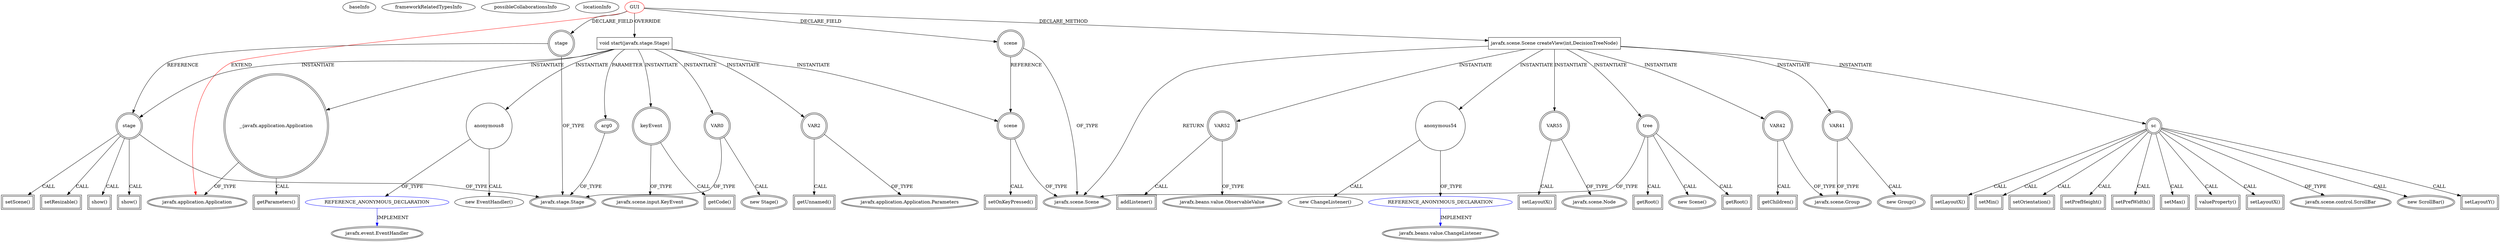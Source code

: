 digraph {
baseInfo[graphId=3361,category="extension_graph",isAnonymous=false,possibleRelation=true]
frameworkRelatedTypesInfo[0="javafx.application.Application"]
possibleCollaborationsInfo[0="3361~CLIENT_METHOD_DECLARATION-INSTANTIATION-~javafx.application.Application ~javafx.beans.value.ChangeListener ~false~true",1="3361~OVERRIDING_METHOD_DECLARATION-INSTANTIATION-~javafx.application.Application ~javafx.event.EventHandler ~false~true"]
locationInfo[projectName="jonestheman-AD4.3-4.2-",filePath="/jonestheman-AD4.3-4.2-/AD4.3-4.2--master/src/GUI.java",contextSignature="GUI",graphId="3361"]
0[label="GUI",vertexType="ROOT_CLIENT_CLASS_DECLARATION",isFrameworkType=false,color=red]
1[label="javafx.application.Application",vertexType="FRAMEWORK_CLASS_TYPE",isFrameworkType=true,peripheries=2]
2[label="scene",vertexType="FIELD_DECLARATION",isFrameworkType=true,peripheries=2,shape=circle]
3[label="javafx.scene.Scene",vertexType="FRAMEWORK_CLASS_TYPE",isFrameworkType=true,peripheries=2]
4[label="stage",vertexType="FIELD_DECLARATION",isFrameworkType=true,peripheries=2,shape=circle]
5[label="javafx.stage.Stage",vertexType="FRAMEWORK_CLASS_TYPE",isFrameworkType=true,peripheries=2]
6[label="void start(javafx.stage.Stage)",vertexType="OVERRIDING_METHOD_DECLARATION",isFrameworkType=false,shape=box]
7[label="arg0",vertexType="PARAMETER_DECLARATION",isFrameworkType=true,peripheries=2]
10[label="VAR0",vertexType="VARIABLE_EXPRESION",isFrameworkType=true,peripheries=2,shape=circle]
9[label="new Stage()",vertexType="CONSTRUCTOR_CALL",isFrameworkType=true,peripheries=2]
12[label="stage",vertexType="VARIABLE_EXPRESION",isFrameworkType=true,peripheries=2,shape=circle]
13[label="show()",vertexType="INSIDE_CALL",isFrameworkType=true,peripheries=2,shape=box]
15[label="VAR2",vertexType="VARIABLE_EXPRESION",isFrameworkType=true,peripheries=2,shape=circle]
17[label="javafx.application.Application.Parameters",vertexType="FRAMEWORK_CLASS_TYPE",isFrameworkType=true,peripheries=2]
16[label="getUnnamed()",vertexType="INSIDE_CALL",isFrameworkType=true,peripheries=2,shape=box]
18[label="_:javafx.application.Application",vertexType="VARIABLE_EXPRESION",isFrameworkType=true,peripheries=2,shape=circle]
19[label="getParameters()",vertexType="INSIDE_CALL",isFrameworkType=true,peripheries=2,shape=box]
22[label="setScene()",vertexType="INSIDE_CALL",isFrameworkType=true,peripheries=2,shape=box]
24[label="setResizable()",vertexType="INSIDE_CALL",isFrameworkType=true,peripheries=2,shape=box]
26[label="show()",vertexType="INSIDE_CALL",isFrameworkType=true,peripheries=2,shape=box]
27[label="scene",vertexType="VARIABLE_EXPRESION",isFrameworkType=true,peripheries=2,shape=circle]
28[label="setOnKeyPressed()",vertexType="INSIDE_CALL",isFrameworkType=true,peripheries=2,shape=box]
31[label="anonymous8",vertexType="VARIABLE_EXPRESION",isFrameworkType=false,shape=circle]
32[label="REFERENCE_ANONYMOUS_DECLARATION",vertexType="REFERENCE_ANONYMOUS_DECLARATION",isFrameworkType=false,color=blue]
33[label="javafx.event.EventHandler",vertexType="FRAMEWORK_INTERFACE_TYPE",isFrameworkType=true,peripheries=2]
30[label="new EventHandler()",vertexType="CONSTRUCTOR_CALL",isFrameworkType=false]
34[label="keyEvent",vertexType="VARIABLE_EXPRESION",isFrameworkType=true,peripheries=2,shape=circle]
36[label="javafx.scene.input.KeyEvent",vertexType="FRAMEWORK_CLASS_TYPE",isFrameworkType=true,peripheries=2]
35[label="getCode()",vertexType="INSIDE_CALL",isFrameworkType=true,peripheries=2,shape=box]
125[label="javafx.scene.Scene createView(int,DecisionTreeNode)",vertexType="CLIENT_METHOD_DECLARATION",isFrameworkType=false,shape=box]
128[label="tree",vertexType="VARIABLE_EXPRESION",isFrameworkType=true,peripheries=2,shape=circle]
127[label="new Scene()",vertexType="CONSTRUCTOR_CALL",isFrameworkType=true,peripheries=2]
131[label="VAR41",vertexType="VARIABLE_EXPRESION",isFrameworkType=true,peripheries=2,shape=circle]
132[label="javafx.scene.Group",vertexType="FRAMEWORK_CLASS_TYPE",isFrameworkType=true,peripheries=2]
130[label="new Group()",vertexType="CONSTRUCTOR_CALL",isFrameworkType=true,peripheries=2]
133[label="VAR42",vertexType="VARIABLE_EXPRESION",isFrameworkType=true,peripheries=2,shape=circle]
134[label="getChildren()",vertexType="INSIDE_CALL",isFrameworkType=true,peripheries=2,shape=box]
137[label="getRoot()",vertexType="INSIDE_CALL",isFrameworkType=true,peripheries=2,shape=box]
139[label="sc",vertexType="VARIABLE_EXPRESION",isFrameworkType=true,peripheries=2,shape=circle]
140[label="javafx.scene.control.ScrollBar",vertexType="FRAMEWORK_CLASS_TYPE",isFrameworkType=true,peripheries=2]
138[label="new ScrollBar()",vertexType="CONSTRUCTOR_CALL",isFrameworkType=true,peripheries=2]
142[label="setLayoutY()",vertexType="INSIDE_CALL",isFrameworkType=true,peripheries=2,shape=box]
144[label="setLayoutX()",vertexType="INSIDE_CALL",isFrameworkType=true,peripheries=2,shape=box]
146[label="setMin()",vertexType="INSIDE_CALL",isFrameworkType=true,peripheries=2,shape=box]
148[label="setOrientation()",vertexType="INSIDE_CALL",isFrameworkType=true,peripheries=2,shape=box]
150[label="setPrefHeight()",vertexType="INSIDE_CALL",isFrameworkType=true,peripheries=2,shape=box]
152[label="setPrefWidth()",vertexType="INSIDE_CALL",isFrameworkType=true,peripheries=2,shape=box]
154[label="setMax()",vertexType="INSIDE_CALL",isFrameworkType=true,peripheries=2,shape=box]
155[label="VAR52",vertexType="VARIABLE_EXPRESION",isFrameworkType=true,peripheries=2,shape=circle]
157[label="javafx.beans.value.ObservableValue",vertexType="FRAMEWORK_INTERFACE_TYPE",isFrameworkType=true,peripheries=2]
156[label="addListener()",vertexType="INSIDE_CALL",isFrameworkType=true,peripheries=2,shape=box]
159[label="valueProperty()",vertexType="INSIDE_CALL",isFrameworkType=true,peripheries=2,shape=box]
161[label="anonymous54",vertexType="VARIABLE_EXPRESION",isFrameworkType=false,shape=circle]
162[label="REFERENCE_ANONYMOUS_DECLARATION",vertexType="REFERENCE_ANONYMOUS_DECLARATION",isFrameworkType=false,color=blue]
163[label="javafx.beans.value.ChangeListener",vertexType="FRAMEWORK_INTERFACE_TYPE",isFrameworkType=true,peripheries=2]
160[label="new ChangeListener()",vertexType="CONSTRUCTOR_CALL",isFrameworkType=false]
164[label="VAR55",vertexType="VARIABLE_EXPRESION",isFrameworkType=true,peripheries=2,shape=circle]
166[label="javafx.scene.Node",vertexType="FRAMEWORK_CLASS_TYPE",isFrameworkType=true,peripheries=2]
165[label="setLayoutX()",vertexType="INSIDE_CALL",isFrameworkType=true,peripheries=2,shape=box]
168[label="getRoot()",vertexType="INSIDE_CALL",isFrameworkType=true,peripheries=2,shape=box]
170[label="setLayoutX()",vertexType="INSIDE_CALL",isFrameworkType=true,peripheries=2,shape=box]
0->1[label="EXTEND",color=red]
0->2[label="DECLARE_FIELD"]
2->3[label="OF_TYPE"]
0->4[label="DECLARE_FIELD"]
4->5[label="OF_TYPE"]
0->6[label="OVERRIDE"]
7->5[label="OF_TYPE"]
6->7[label="PARAMETER"]
6->10[label="INSTANTIATE"]
10->5[label="OF_TYPE"]
10->9[label="CALL"]
6->12[label="INSTANTIATE"]
4->12[label="REFERENCE"]
12->5[label="OF_TYPE"]
12->13[label="CALL"]
6->15[label="INSTANTIATE"]
15->17[label="OF_TYPE"]
15->16[label="CALL"]
6->18[label="INSTANTIATE"]
18->1[label="OF_TYPE"]
18->19[label="CALL"]
12->22[label="CALL"]
12->24[label="CALL"]
12->26[label="CALL"]
6->27[label="INSTANTIATE"]
2->27[label="REFERENCE"]
27->3[label="OF_TYPE"]
27->28[label="CALL"]
6->31[label="INSTANTIATE"]
32->33[label="IMPLEMENT",color=blue]
31->32[label="OF_TYPE"]
31->30[label="CALL"]
6->34[label="INSTANTIATE"]
34->36[label="OF_TYPE"]
34->35[label="CALL"]
0->125[label="DECLARE_METHOD"]
125->3[label="RETURN"]
125->128[label="INSTANTIATE"]
128->3[label="OF_TYPE"]
128->127[label="CALL"]
125->131[label="INSTANTIATE"]
131->132[label="OF_TYPE"]
131->130[label="CALL"]
125->133[label="INSTANTIATE"]
133->132[label="OF_TYPE"]
133->134[label="CALL"]
128->137[label="CALL"]
125->139[label="INSTANTIATE"]
139->140[label="OF_TYPE"]
139->138[label="CALL"]
139->142[label="CALL"]
139->144[label="CALL"]
139->146[label="CALL"]
139->148[label="CALL"]
139->150[label="CALL"]
139->152[label="CALL"]
139->154[label="CALL"]
125->155[label="INSTANTIATE"]
155->157[label="OF_TYPE"]
155->156[label="CALL"]
139->159[label="CALL"]
125->161[label="INSTANTIATE"]
162->163[label="IMPLEMENT",color=blue]
161->162[label="OF_TYPE"]
161->160[label="CALL"]
125->164[label="INSTANTIATE"]
164->166[label="OF_TYPE"]
164->165[label="CALL"]
128->168[label="CALL"]
139->170[label="CALL"]
}
